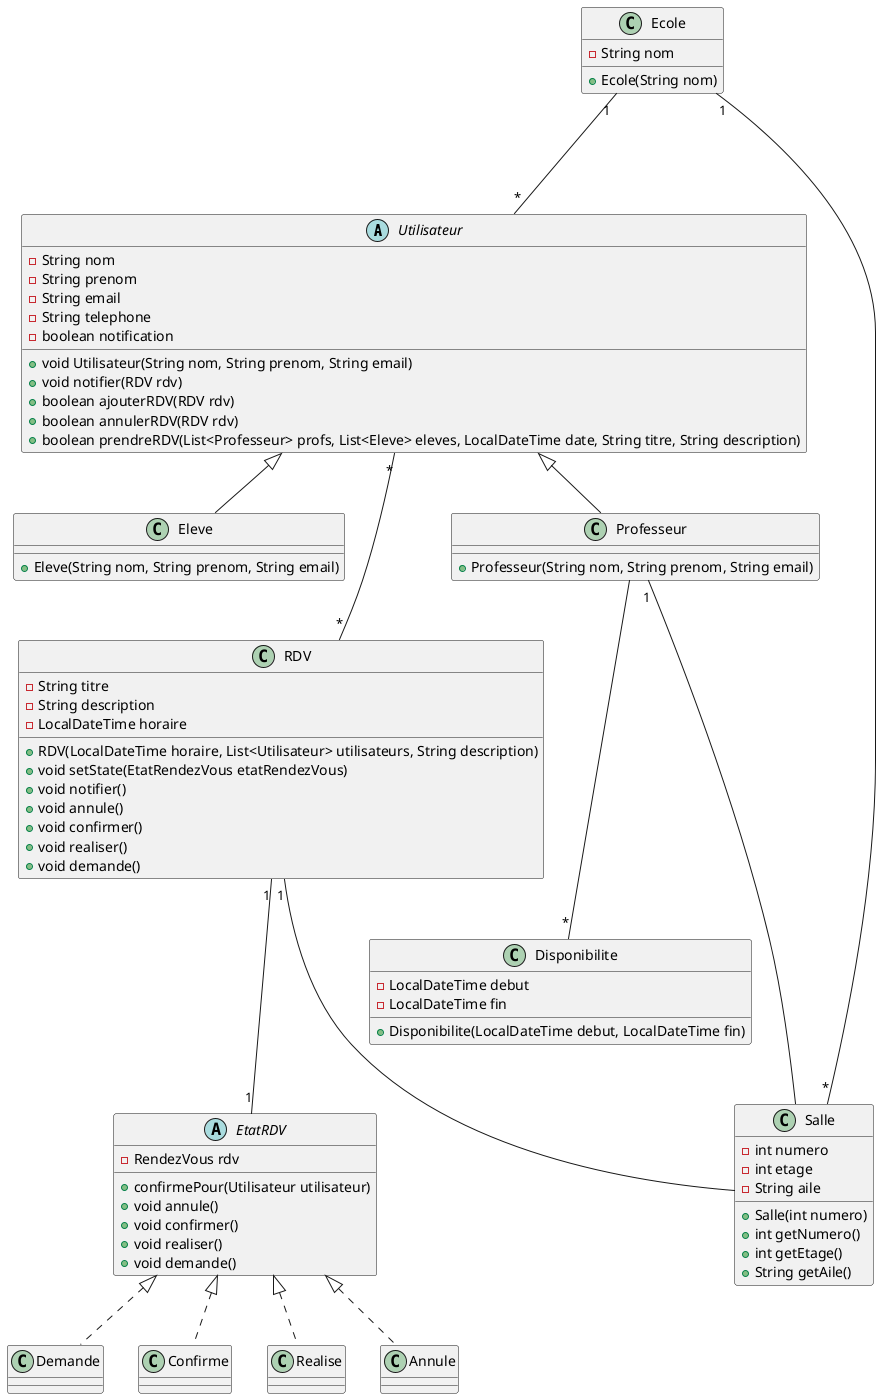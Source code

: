 @startuml Diagramme de classe

abstract class Utilisateur {
    - String nom
    - String prenom
    - String email
    - String telephone
    - boolean notification
    
    + void Utilisateur(String nom, String prenom, String email)
    + void notifier(RDV rdv)
    + boolean ajouterRDV(RDV rdv)
    + boolean annulerRDV(RDV rdv)
    + boolean prendreRDV(List<Professeur> profs, List<Eleve> eleves, LocalDateTime date, String titre, String description)
}

class Professeur {
    + Professeur(String nom, String prenom, String email)
}

class Eleve {
    + Eleve(String nom, String prenom, String email)
}

class Disponibilite {
    - LocalDateTime debut
    - LocalDateTime fin

    + Disponibilite(LocalDateTime debut, LocalDateTime fin)
}

class RDV {
    - String titre
    - String description
    - LocalDateTime horaire
    
    + RDV(LocalDateTime horaire, List<Utilisateur> utilisateurs, String description)
    + void setState(EtatRendezVous etatRendezVous)
    + void notifier()
    + void annule()
    + void confirmer()
    + void realiser()
    + void demande()
}

abstract class EtatRDV {
    - RendezVous rdv
    + confirmePour(Utilisateur utilisateur)
    + void annule()
    + void confirmer()
    + void realiser()
    + void demande()
}

class Demande {
}

class Confirme {
}

class Realise {
}

class Annule {
}


class Ecole {
    - String nom
    + Ecole(String nom)
}

class Salle {
    - int numero
    - int etage
    - String aile

    + Salle(int numero)
    + int getNumero()
    + int getEtage()
    + String getAile()
}


Utilisateur "*" --- "*" RDV
Ecole "1" --- "*" Utilisateur
Ecole "1" --- "*" Salle


EtatRDV <|.. Confirme
EtatRDV <|.. Annule
EtatRDV <|.. Realise
EtatRDV <|.. Demande

RDV "1" --- "1" EtatRDV
RDV "1" --- Salle
Professeur "1" --- Salle

Utilisateur  <|--  Professeur
Utilisateur  <|--  Eleve
Professeur --- "*" Disponibilite

@enduml